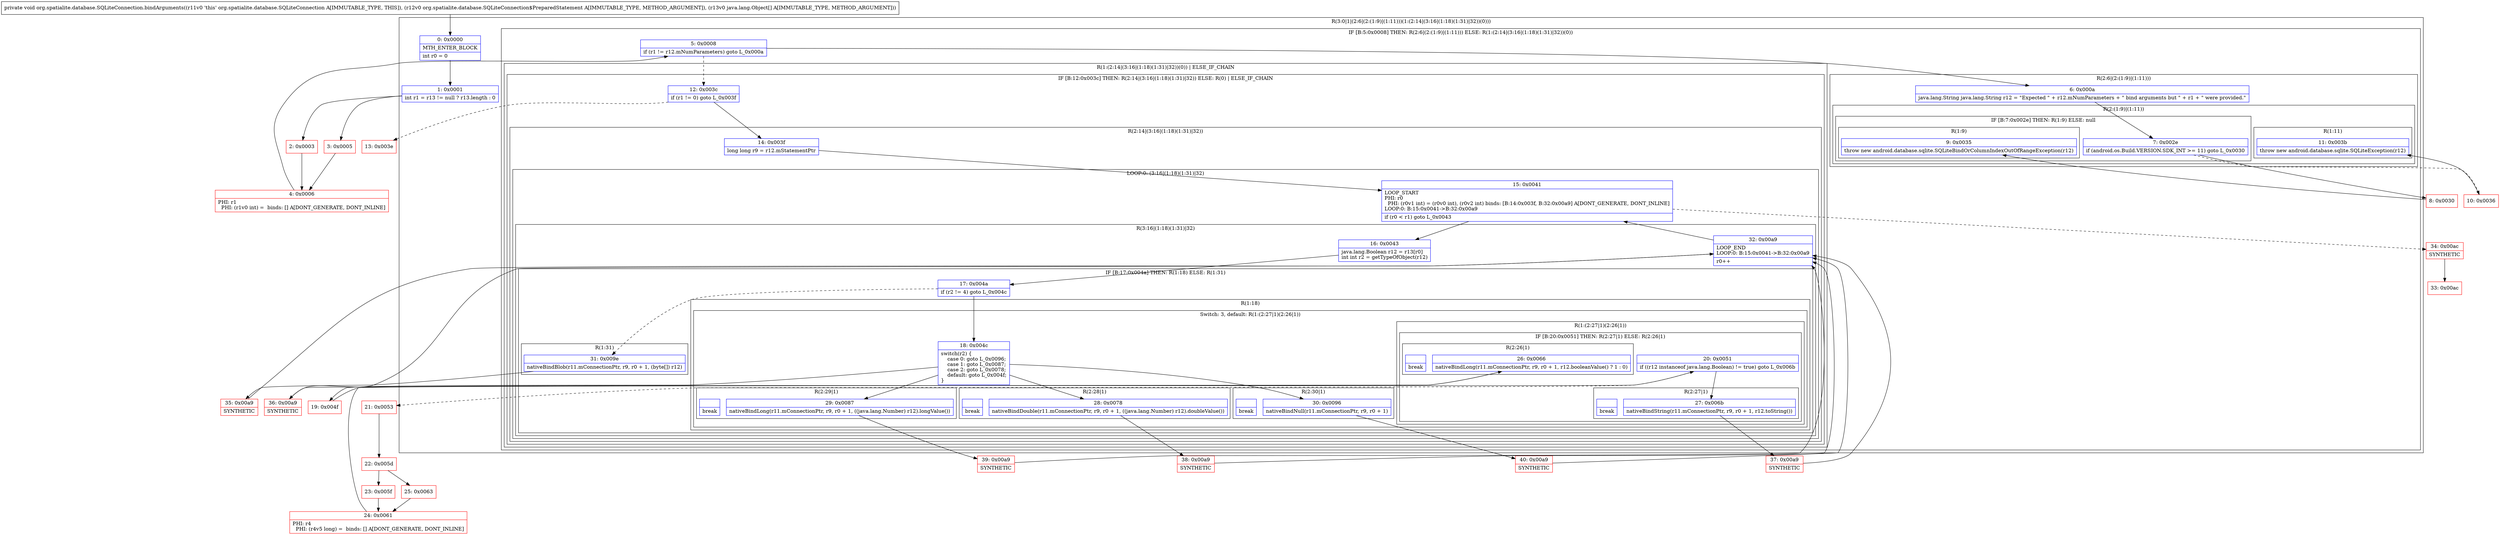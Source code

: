 digraph "CFG fororg.spatialite.database.SQLiteConnection.bindArguments(Lorg\/spatialite\/database\/SQLiteConnection$PreparedStatement;[Ljava\/lang\/Object;)V" {
subgraph cluster_Region_1846914212 {
label = "R(3:0|1|(2:6|(2:(1:9)|(1:11)))(1:(2:14|(3:16|(1:18)(1:31)|32))(0)))";
node [shape=record,color=blue];
Node_0 [shape=record,label="{0\:\ 0x0000|MTH_ENTER_BLOCK\l|int r0 = 0\l}"];
Node_1 [shape=record,label="{1\:\ 0x0001|int r1 = r13 != null ? r13.length : 0\l}"];
subgraph cluster_IfRegion_653827897 {
label = "IF [B:5:0x0008] THEN: R(2:6|(2:(1:9)|(1:11))) ELSE: R(1:(2:14|(3:16|(1:18)(1:31)|32))(0))";
node [shape=record,color=blue];
Node_5 [shape=record,label="{5\:\ 0x0008|if (r1 != r12.mNumParameters) goto L_0x000a\l}"];
subgraph cluster_Region_1241874247 {
label = "R(2:6|(2:(1:9)|(1:11)))";
node [shape=record,color=blue];
Node_6 [shape=record,label="{6\:\ 0x000a|java.lang.String java.lang.String r12 = \"Expected \" + r12.mNumParameters + \" bind arguments but \" + r1 + \" were provided.\"\l}"];
subgraph cluster_Region_1462378995 {
label = "R(2:(1:9)|(1:11))";
node [shape=record,color=blue];
subgraph cluster_IfRegion_1352020573 {
label = "IF [B:7:0x002e] THEN: R(1:9) ELSE: null";
node [shape=record,color=blue];
Node_7 [shape=record,label="{7\:\ 0x002e|if (android.os.Build.VERSION.SDK_INT \>= 11) goto L_0x0030\l}"];
subgraph cluster_Region_1256672160 {
label = "R(1:9)";
node [shape=record,color=blue];
Node_9 [shape=record,label="{9\:\ 0x0035|throw new android.database.sqlite.SQLiteBindOrColumnIndexOutOfRangeException(r12)\l}"];
}
}
subgraph cluster_Region_673977211 {
label = "R(1:11)";
node [shape=record,color=blue];
Node_11 [shape=record,label="{11\:\ 0x003b|throw new android.database.sqlite.SQLiteException(r12)\l}"];
}
}
}
subgraph cluster_Region_1001723753 {
label = "R(1:(2:14|(3:16|(1:18)(1:31)|32))(0)) | ELSE_IF_CHAIN\l";
node [shape=record,color=blue];
subgraph cluster_IfRegion_1740147681 {
label = "IF [B:12:0x003c] THEN: R(2:14|(3:16|(1:18)(1:31)|32)) ELSE: R(0) | ELSE_IF_CHAIN\l";
node [shape=record,color=blue];
Node_12 [shape=record,label="{12\:\ 0x003c|if (r1 != 0) goto L_0x003f\l}"];
subgraph cluster_Region_1892505752 {
label = "R(2:14|(3:16|(1:18)(1:31)|32))";
node [shape=record,color=blue];
Node_14 [shape=record,label="{14\:\ 0x003f|long long r9 = r12.mStatementPtr\l}"];
subgraph cluster_LoopRegion_554993561 {
label = "LOOP:0: (3:16|(1:18)(1:31)|32)";
node [shape=record,color=blue];
Node_15 [shape=record,label="{15\:\ 0x0041|LOOP_START\lPHI: r0 \l  PHI: (r0v1 int) = (r0v0 int), (r0v2 int) binds: [B:14:0x003f, B:32:0x00a9] A[DONT_GENERATE, DONT_INLINE]\lLOOP:0: B:15:0x0041\-\>B:32:0x00a9\l|if (r0 \< r1) goto L_0x0043\l}"];
subgraph cluster_Region_82166093 {
label = "R(3:16|(1:18)(1:31)|32)";
node [shape=record,color=blue];
Node_16 [shape=record,label="{16\:\ 0x0043|java.lang.Boolean r12 = r13[r0]\lint int r2 = getTypeOfObject(r12)\l}"];
subgraph cluster_IfRegion_1940961978 {
label = "IF [B:17:0x004a] THEN: R(1:18) ELSE: R(1:31)";
node [shape=record,color=blue];
Node_17 [shape=record,label="{17\:\ 0x004a|if (r2 != 4) goto L_0x004c\l}"];
subgraph cluster_Region_1683785124 {
label = "R(1:18)";
node [shape=record,color=blue];
subgraph cluster_SwitchRegion_1349832878 {
label = "Switch: 3, default: R(1:(2:27|1)(2:26|1))";
node [shape=record,color=blue];
Node_18 [shape=record,label="{18\:\ 0x004c|switch(r2) \{\l    case 0: goto L_0x0096;\l    case 1: goto L_0x0087;\l    case 2: goto L_0x0078;\l    default: goto L_0x004f;\l\}\l}"];
subgraph cluster_Region_2061801255 {
label = "R(2:30|1)";
node [shape=record,color=blue];
Node_30 [shape=record,label="{30\:\ 0x0096|nativeBindNull(r11.mConnectionPtr, r9, r0 + 1)\l}"];
Node_InsnContainer_1660880229 [shape=record,label="{|break\l}"];
}
subgraph cluster_Region_970417235 {
label = "R(2:29|1)";
node [shape=record,color=blue];
Node_29 [shape=record,label="{29\:\ 0x0087|nativeBindLong(r11.mConnectionPtr, r9, r0 + 1, ((java.lang.Number) r12).longValue())\l}"];
Node_InsnContainer_60479421 [shape=record,label="{|break\l}"];
}
subgraph cluster_Region_1023018175 {
label = "R(2:28|1)";
node [shape=record,color=blue];
Node_28 [shape=record,label="{28\:\ 0x0078|nativeBindDouble(r11.mConnectionPtr, r9, r0 + 1, ((java.lang.Number) r12).doubleValue())\l}"];
Node_InsnContainer_268928760 [shape=record,label="{|break\l}"];
}
subgraph cluster_Region_276185337 {
label = "R(1:(2:27|1)(2:26|1))";
node [shape=record,color=blue];
subgraph cluster_IfRegion_313397487 {
label = "IF [B:20:0x0051] THEN: R(2:27|1) ELSE: R(2:26|1)";
node [shape=record,color=blue];
Node_20 [shape=record,label="{20\:\ 0x0051|if ((r12 instanceof java.lang.Boolean) != true) goto L_0x006b\l}"];
subgraph cluster_Region_381633988 {
label = "R(2:27|1)";
node [shape=record,color=blue];
Node_27 [shape=record,label="{27\:\ 0x006b|nativeBindString(r11.mConnectionPtr, r9, r0 + 1, r12.toString())\l}"];
Node_InsnContainer_171486143 [shape=record,label="{|break\l}"];
}
subgraph cluster_Region_1220322715 {
label = "R(2:26|1)";
node [shape=record,color=blue];
Node_26 [shape=record,label="{26\:\ 0x0066|nativeBindLong(r11.mConnectionPtr, r9, r0 + 1, r12.booleanValue() ? 1 : 0)\l}"];
Node_InsnContainer_1607119482 [shape=record,label="{|break\l}"];
}
}
}
}
}
subgraph cluster_Region_1254864163 {
label = "R(1:31)";
node [shape=record,color=blue];
Node_31 [shape=record,label="{31\:\ 0x009e|nativeBindBlob(r11.mConnectionPtr, r9, r0 + 1, (byte[]) r12)\l}"];
}
}
Node_32 [shape=record,label="{32\:\ 0x00a9|LOOP_END\lLOOP:0: B:15:0x0041\-\>B:32:0x00a9\l|r0++\l}"];
}
}
}
subgraph cluster_Region_1935073085 {
label = "R(0)";
node [shape=record,color=blue];
}
}
}
}
}
Node_2 [shape=record,color=red,label="{2\:\ 0x0003}"];
Node_3 [shape=record,color=red,label="{3\:\ 0x0005}"];
Node_4 [shape=record,color=red,label="{4\:\ 0x0006|PHI: r1 \l  PHI: (r1v0 int) =  binds: [] A[DONT_GENERATE, DONT_INLINE]\l}"];
Node_8 [shape=record,color=red,label="{8\:\ 0x0030}"];
Node_10 [shape=record,color=red,label="{10\:\ 0x0036}"];
Node_13 [shape=record,color=red,label="{13\:\ 0x003e}"];
Node_19 [shape=record,color=red,label="{19\:\ 0x004f}"];
Node_21 [shape=record,color=red,label="{21\:\ 0x0053}"];
Node_22 [shape=record,color=red,label="{22\:\ 0x005d}"];
Node_23 [shape=record,color=red,label="{23\:\ 0x005f}"];
Node_24 [shape=record,color=red,label="{24\:\ 0x0061|PHI: r4 \l  PHI: (r4v5 long) =  binds: [] A[DONT_GENERATE, DONT_INLINE]\l}"];
Node_25 [shape=record,color=red,label="{25\:\ 0x0063}"];
Node_33 [shape=record,color=red,label="{33\:\ 0x00ac}"];
Node_34 [shape=record,color=red,label="{34\:\ 0x00ac|SYNTHETIC\l}"];
Node_35 [shape=record,color=red,label="{35\:\ 0x00a9|SYNTHETIC\l}"];
Node_36 [shape=record,color=red,label="{36\:\ 0x00a9|SYNTHETIC\l}"];
Node_37 [shape=record,color=red,label="{37\:\ 0x00a9|SYNTHETIC\l}"];
Node_38 [shape=record,color=red,label="{38\:\ 0x00a9|SYNTHETIC\l}"];
Node_39 [shape=record,color=red,label="{39\:\ 0x00a9|SYNTHETIC\l}"];
Node_40 [shape=record,color=red,label="{40\:\ 0x00a9|SYNTHETIC\l}"];
MethodNode[shape=record,label="{private void org.spatialite.database.SQLiteConnection.bindArguments((r11v0 'this' org.spatialite.database.SQLiteConnection A[IMMUTABLE_TYPE, THIS]), (r12v0 org.spatialite.database.SQLiteConnection$PreparedStatement A[IMMUTABLE_TYPE, METHOD_ARGUMENT]), (r13v0 java.lang.Object[] A[IMMUTABLE_TYPE, METHOD_ARGUMENT])) }"];
MethodNode -> Node_0;
Node_0 -> Node_1;
Node_1 -> Node_2;
Node_1 -> Node_3;
Node_5 -> Node_6;
Node_5 -> Node_12[style=dashed];
Node_6 -> Node_7;
Node_7 -> Node_8;
Node_7 -> Node_10[style=dashed];
Node_12 -> Node_13[style=dashed];
Node_12 -> Node_14;
Node_14 -> Node_15;
Node_15 -> Node_16;
Node_15 -> Node_34[style=dashed];
Node_16 -> Node_17;
Node_17 -> Node_18;
Node_17 -> Node_31[style=dashed];
Node_18 -> Node_19;
Node_18 -> Node_28;
Node_18 -> Node_29;
Node_18 -> Node_30;
Node_30 -> Node_40;
Node_29 -> Node_39;
Node_28 -> Node_38;
Node_20 -> Node_21[style=dashed];
Node_20 -> Node_27;
Node_27 -> Node_37;
Node_26 -> Node_36;
Node_31 -> Node_35;
Node_32 -> Node_15;
Node_2 -> Node_4;
Node_3 -> Node_4;
Node_4 -> Node_5;
Node_8 -> Node_9;
Node_10 -> Node_11;
Node_19 -> Node_20;
Node_21 -> Node_22;
Node_22 -> Node_23;
Node_22 -> Node_25;
Node_23 -> Node_24;
Node_24 -> Node_26;
Node_25 -> Node_24;
Node_34 -> Node_33;
Node_35 -> Node_32;
Node_36 -> Node_32;
Node_37 -> Node_32;
Node_38 -> Node_32;
Node_39 -> Node_32;
Node_40 -> Node_32;
}

